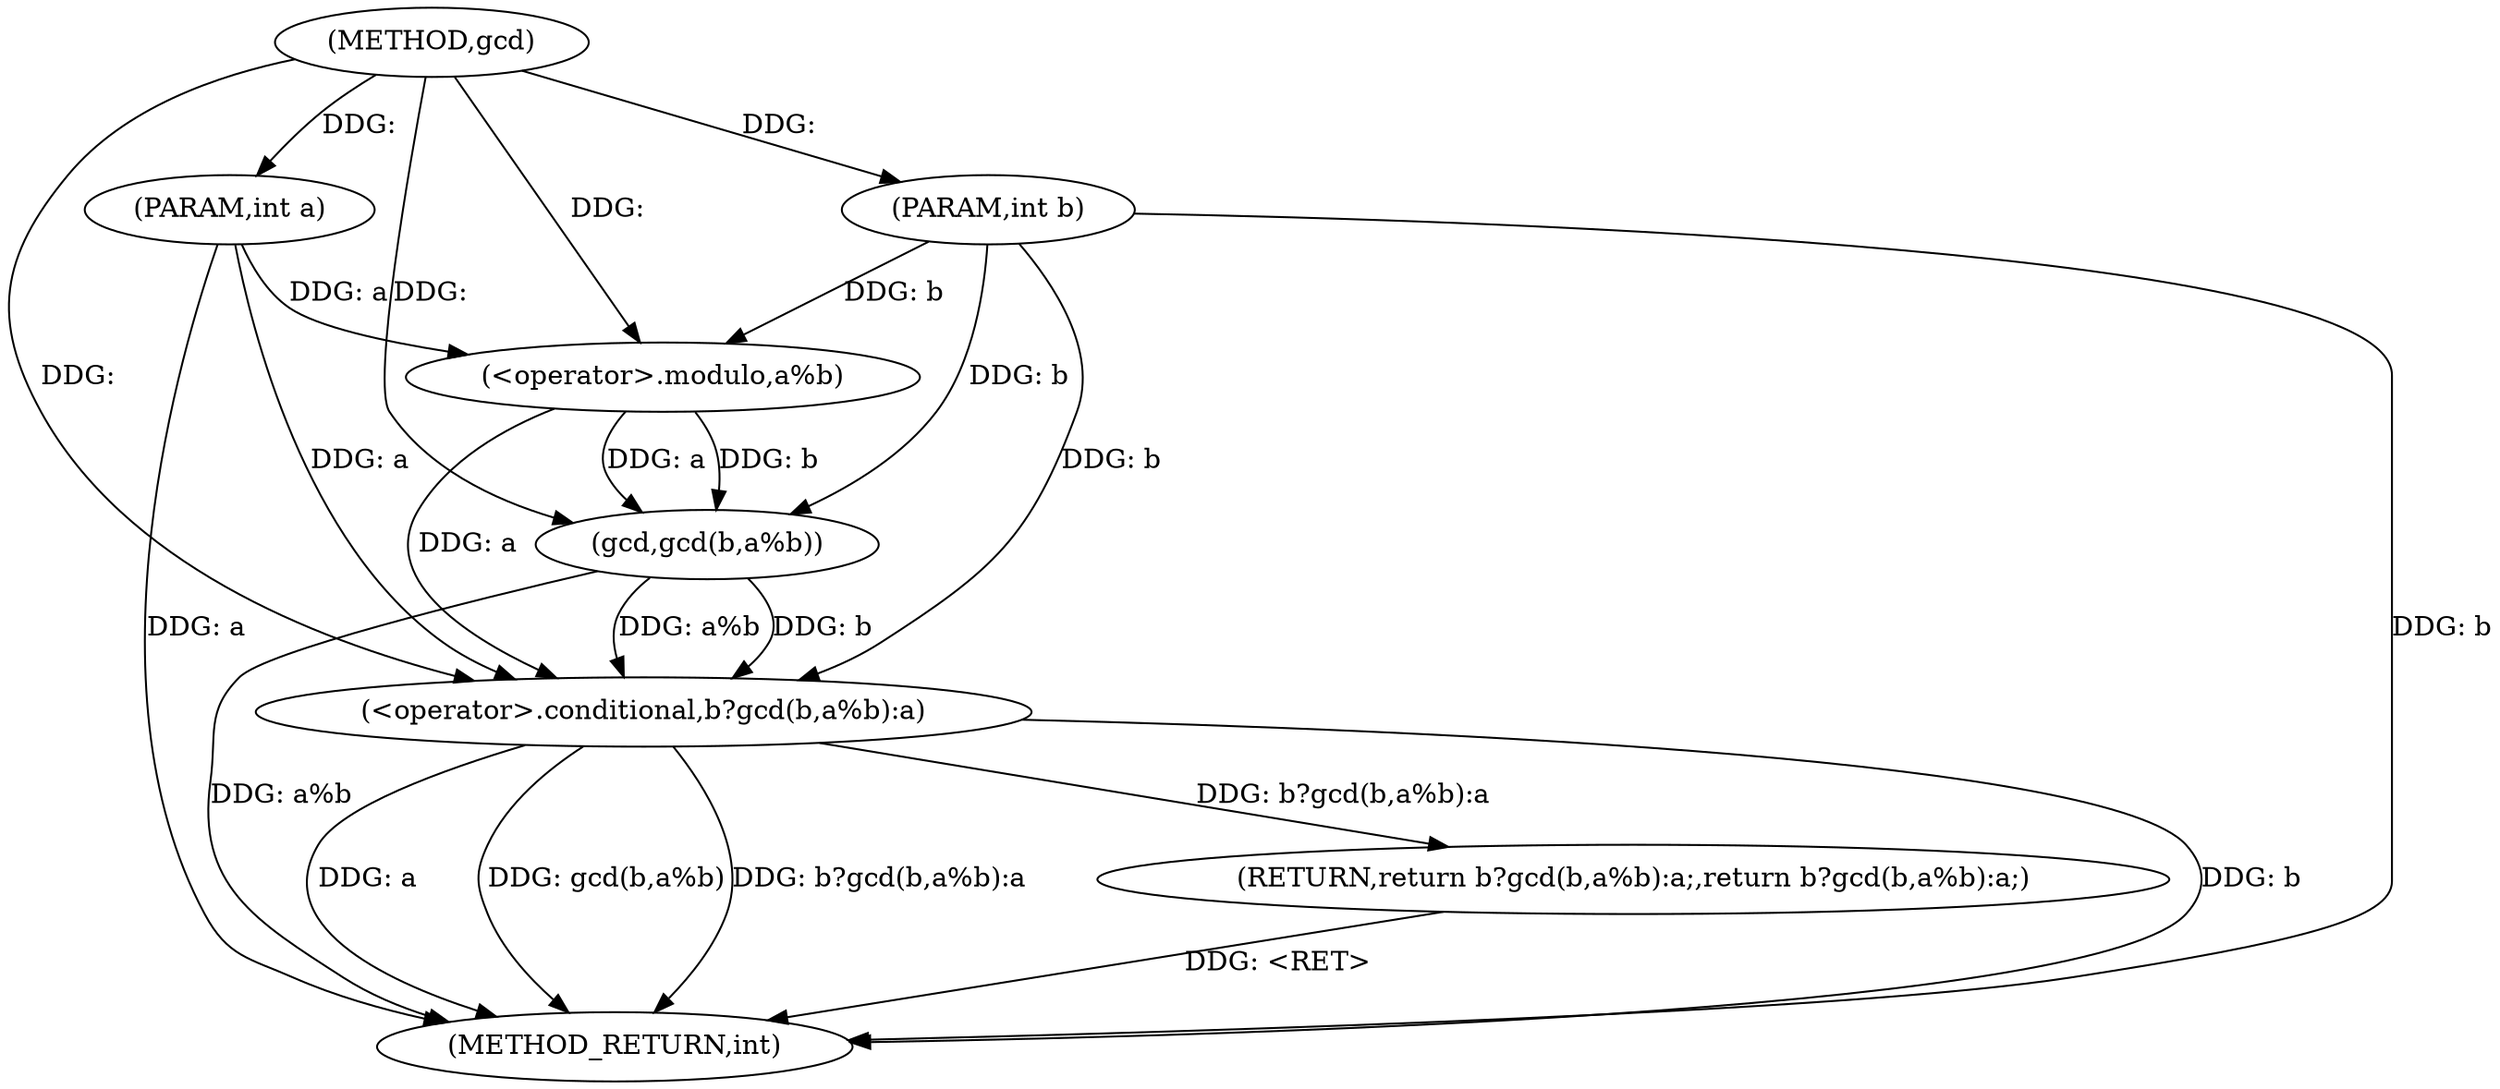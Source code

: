 digraph "gcd" {  
"1000131" [label = "(METHOD,gcd)" ]
"1000144" [label = "(METHOD_RETURN,int)" ]
"1000132" [label = "(PARAM,int a)" ]
"1000133" [label = "(PARAM,int b)" ]
"1000135" [label = "(RETURN,return b?gcd(b,a%b):a;,return b?gcd(b,a%b):a;)" ]
"1000136" [label = "(<operator>.conditional,b?gcd(b,a%b):a)" ]
"1000138" [label = "(gcd,gcd(b,a%b))" ]
"1000140" [label = "(<operator>.modulo,a%b)" ]
  "1000132" -> "1000144"  [ label = "DDG: a"] 
  "1000133" -> "1000144"  [ label = "DDG: b"] 
  "1000136" -> "1000144"  [ label = "DDG: b"] 
  "1000136" -> "1000144"  [ label = "DDG: a"] 
  "1000138" -> "1000144"  [ label = "DDG: a%b"] 
  "1000136" -> "1000144"  [ label = "DDG: gcd(b,a%b)"] 
  "1000136" -> "1000144"  [ label = "DDG: b?gcd(b,a%b):a"] 
  "1000135" -> "1000144"  [ label = "DDG: <RET>"] 
  "1000131" -> "1000132"  [ label = "DDG: "] 
  "1000131" -> "1000133"  [ label = "DDG: "] 
  "1000136" -> "1000135"  [ label = "DDG: b?gcd(b,a%b):a"] 
  "1000133" -> "1000136"  [ label = "DDG: b"] 
  "1000131" -> "1000136"  [ label = "DDG: "] 
  "1000140" -> "1000136"  [ label = "DDG: a"] 
  "1000132" -> "1000136"  [ label = "DDG: a"] 
  "1000138" -> "1000136"  [ label = "DDG: b"] 
  "1000138" -> "1000136"  [ label = "DDG: a%b"] 
  "1000140" -> "1000138"  [ label = "DDG: b"] 
  "1000133" -> "1000138"  [ label = "DDG: b"] 
  "1000131" -> "1000138"  [ label = "DDG: "] 
  "1000140" -> "1000138"  [ label = "DDG: a"] 
  "1000132" -> "1000140"  [ label = "DDG: a"] 
  "1000131" -> "1000140"  [ label = "DDG: "] 
  "1000133" -> "1000140"  [ label = "DDG: b"] 
}
